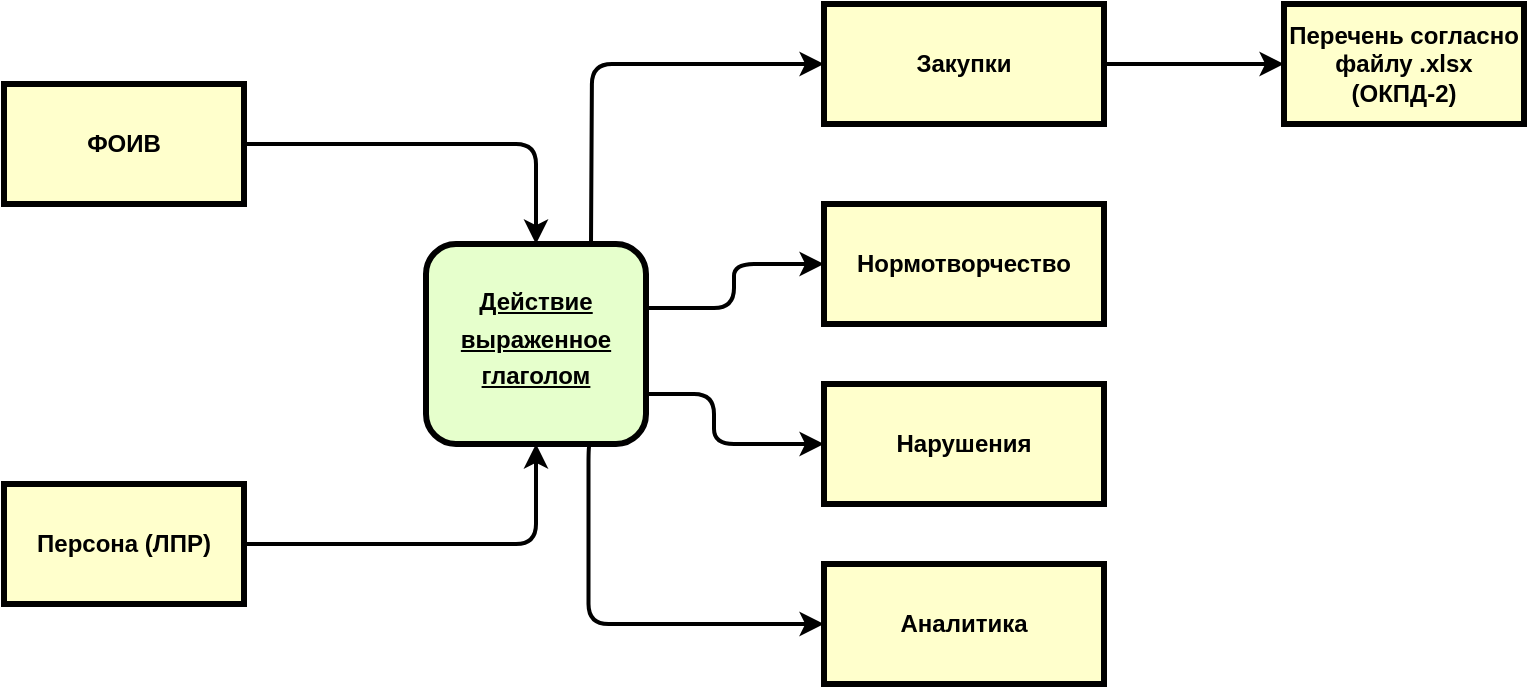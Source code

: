 <mxfile version="15.6.6" type="github">
  <diagram name="Page-1" id="c7558073-3199-34d8-9f00-42111426c3f3">
    <mxGraphModel dx="1182" dy="764" grid="1" gridSize="10" guides="1" tooltips="1" connect="1" arrows="1" fold="1" page="1" pageScale="1" pageWidth="826" pageHeight="1169" background="none" math="0" shadow="0">
      <root>
        <mxCell id="0" />
        <mxCell id="1" parent="0" />
        <mxCell id="l-ijiBefoV0viMx9o1Fx-96" value="ФОИВ" style="whiteSpace=wrap;align=center;verticalAlign=middle;fontStyle=1;strokeWidth=3;fillColor=#FFFFCC;strokeColor=default;fontColor=default;" vertex="1" parent="1">
          <mxGeometry x="33" y="90" width="120" height="60" as="geometry" />
        </mxCell>
        <mxCell id="l-ijiBefoV0viMx9o1Fx-97" value="Персона (ЛПР)" style="whiteSpace=wrap;align=center;verticalAlign=middle;fontStyle=1;strokeWidth=3;fillColor=#FFFFCC;strokeColor=default;fontColor=default;" vertex="1" parent="1">
          <mxGeometry x="33" y="290" width="120" height="60" as="geometry" />
        </mxCell>
        <mxCell id="l-ijiBefoV0viMx9o1Fx-98" value="&lt;p style=&quot;margin: 0px ; margin-top: 4px ; text-align: center ; text-decoration: underline&quot;&gt;&lt;br&gt;&lt;/p&gt;&lt;p style=&quot;margin: 0px ; margin-top: 4px ; text-align: center ; text-decoration: underline&quot;&gt;Действие&lt;/p&gt;&lt;p style=&quot;margin: 0px ; margin-top: 4px ; text-align: center ; text-decoration: underline&quot;&gt;выраженное&lt;/p&gt;&lt;p style=&quot;margin: 0px ; margin-top: 4px ; text-align: center ; text-decoration: underline&quot;&gt;глаголом&lt;/p&gt;&lt;p style=&quot;margin: 0px ; margin-top: 4px ; text-align: center ; text-decoration: underline&quot;&gt;&lt;br&gt;&lt;/p&gt;" style="verticalAlign=middle;align=center;overflow=fill;fontSize=12;fontFamily=Helvetica;html=1;rounded=1;fontStyle=1;strokeWidth=3;fillColor=#E6FFCC;strokeColor=default;fontColor=default;" vertex="1" parent="1">
          <mxGeometry x="244" y="170" width="110" height="100" as="geometry" />
        </mxCell>
        <mxCell id="l-ijiBefoV0viMx9o1Fx-113" value="" style="edgeStyle=orthogonalEdgeStyle;rounded=1;orthogonalLoop=1;jettySize=auto;html=1;labelBackgroundColor=default;fontColor=default;strokeColor=default;strokeWidth=2;" edge="1" parent="1" source="l-ijiBefoV0viMx9o1Fx-99" target="l-ijiBefoV0viMx9o1Fx-112">
          <mxGeometry relative="1" as="geometry" />
        </mxCell>
        <mxCell id="l-ijiBefoV0viMx9o1Fx-99" value="Закупки" style="whiteSpace=wrap;align=center;verticalAlign=middle;fontStyle=1;strokeWidth=3;fillColor=#FFFFCC;strokeColor=default;fontColor=default;" vertex="1" parent="1">
          <mxGeometry x="443" y="50" width="140" height="60" as="geometry" />
        </mxCell>
        <mxCell id="l-ijiBefoV0viMx9o1Fx-100" value="Нормотворчество" style="whiteSpace=wrap;align=center;verticalAlign=middle;fontStyle=1;strokeWidth=3;fillColor=#FFFFCC;strokeColor=default;fontColor=default;" vertex="1" parent="1">
          <mxGeometry x="443" y="150" width="140" height="60" as="geometry" />
        </mxCell>
        <mxCell id="l-ijiBefoV0viMx9o1Fx-101" value="Аналитика" style="whiteSpace=wrap;align=center;verticalAlign=middle;fontStyle=1;strokeWidth=3;fillColor=#FFFFCC;strokeColor=default;fontColor=default;" vertex="1" parent="1">
          <mxGeometry x="443" y="330" width="140" height="60" as="geometry" />
        </mxCell>
        <mxCell id="l-ijiBefoV0viMx9o1Fx-102" value="Нарушения" style="whiteSpace=wrap;align=center;verticalAlign=middle;fontStyle=1;strokeWidth=3;fillColor=#FFFFCC;strokeColor=default;fontColor=default;" vertex="1" parent="1">
          <mxGeometry x="443" y="240" width="140" height="60" as="geometry" />
        </mxCell>
        <mxCell id="l-ijiBefoV0viMx9o1Fx-103" value="" style="edgeStyle=elbowEdgeStyle;elbow=horizontal;strokeColor=default;strokeWidth=2;labelBackgroundColor=default;fontColor=default;exitX=1;exitY=0.5;exitDx=0;exitDy=0;entryX=0.5;entryY=0;entryDx=0;entryDy=0;" edge="1" parent="1" source="l-ijiBefoV0viMx9o1Fx-96" target="l-ijiBefoV0viMx9o1Fx-98">
          <mxGeometry width="100" height="100" relative="1" as="geometry">
            <mxPoint x="229.5" y="40" as="sourcePoint" />
            <mxPoint x="339" y="120" as="targetPoint" />
            <Array as="points">
              <mxPoint x="299" y="140" />
              <mxPoint x="248" y="90" />
              <mxPoint x="298" y="80" />
              <mxPoint x="229.5" y="70" />
            </Array>
          </mxGeometry>
        </mxCell>
        <mxCell id="l-ijiBefoV0viMx9o1Fx-104" value="" style="edgeStyle=elbowEdgeStyle;elbow=horizontal;strokeColor=default;strokeWidth=2;labelBackgroundColor=default;fontColor=default;exitX=1;exitY=0.5;exitDx=0;exitDy=0;entryX=0.5;entryY=1;entryDx=0;entryDy=0;" edge="1" parent="1" source="l-ijiBefoV0viMx9o1Fx-97" target="l-ijiBefoV0viMx9o1Fx-98">
          <mxGeometry width="100" height="100" relative="1" as="geometry">
            <mxPoint x="168" y="320" as="sourcePoint" />
            <mxPoint x="314" y="370" as="targetPoint" />
            <Array as="points">
              <mxPoint x="299" y="300" />
              <mxPoint x="263" y="290" />
              <mxPoint x="313" y="280" />
              <mxPoint x="244.5" y="270" />
            </Array>
          </mxGeometry>
        </mxCell>
        <mxCell id="l-ijiBefoV0viMx9o1Fx-106" value="" style="edgeStyle=elbowEdgeStyle;elbow=horizontal;strokeColor=default;strokeWidth=2;labelBackgroundColor=default;fontColor=default;exitX=0.75;exitY=0;exitDx=0;exitDy=0;entryX=0;entryY=0.5;entryDx=0;entryDy=0;" edge="1" parent="1" source="l-ijiBefoV0viMx9o1Fx-98" target="l-ijiBefoV0viMx9o1Fx-99">
          <mxGeometry width="100" height="100" relative="1" as="geometry">
            <mxPoint x="256.5" y="55" as="sourcePoint" />
            <mxPoint x="402.5" y="105" as="targetPoint" />
            <Array as="points">
              <mxPoint x="327" y="110" />
              <mxPoint x="351.5" y="25" />
              <mxPoint x="401.5" y="15" />
              <mxPoint x="333" y="5" />
            </Array>
          </mxGeometry>
        </mxCell>
        <mxCell id="l-ijiBefoV0viMx9o1Fx-107" value="" style="edgeStyle=elbowEdgeStyle;elbow=horizontal;strokeColor=default;strokeWidth=2;labelBackgroundColor=default;fontColor=default;exitX=0.75;exitY=1;exitDx=0;exitDy=0;entryX=0;entryY=0.5;entryDx=0;entryDy=0;" edge="1" parent="1" source="l-ijiBefoV0viMx9o1Fx-98" target="l-ijiBefoV0viMx9o1Fx-101">
          <mxGeometry width="100" height="100" relative="1" as="geometry">
            <mxPoint x="324.75" y="450" as="sourcePoint" />
            <mxPoint x="418" y="360" as="targetPoint" />
            <Array as="points">
              <mxPoint x="325.25" y="390" />
              <mxPoint x="349.75" y="305" />
              <mxPoint x="399.75" y="295" />
              <mxPoint x="331.25" y="285" />
            </Array>
          </mxGeometry>
        </mxCell>
        <mxCell id="l-ijiBefoV0viMx9o1Fx-108" value="" style="edgeStyle=elbowEdgeStyle;elbow=horizontal;strokeColor=default;strokeWidth=2;labelBackgroundColor=default;fontColor=default;exitX=1;exitY=0.32;exitDx=0;exitDy=0;entryX=0;entryY=0.5;entryDx=0;entryDy=0;exitPerimeter=0;" edge="1" parent="1" source="l-ijiBefoV0viMx9o1Fx-98" target="l-ijiBefoV0viMx9o1Fx-100">
          <mxGeometry width="100" height="100" relative="1" as="geometry">
            <mxPoint x="300.75" y="390" as="sourcePoint" />
            <mxPoint x="417.25" y="300" as="targetPoint" />
            <Array as="points">
              <mxPoint x="398" y="190" />
              <mxPoint x="325.75" y="245" />
              <mxPoint x="375.75" y="235" />
              <mxPoint x="307.25" y="225" />
            </Array>
          </mxGeometry>
        </mxCell>
        <mxCell id="l-ijiBefoV0viMx9o1Fx-109" value="" style="edgeStyle=elbowEdgeStyle;elbow=horizontal;strokeColor=default;strokeWidth=2;labelBackgroundColor=default;fontColor=default;exitX=1;exitY=0.75;exitDx=0;exitDy=0;entryX=0;entryY=0.5;entryDx=0;entryDy=0;" edge="1" parent="1" source="l-ijiBefoV0viMx9o1Fx-98" target="l-ijiBefoV0viMx9o1Fx-102">
          <mxGeometry width="100" height="100" relative="1" as="geometry">
            <mxPoint x="354" y="292" as="sourcePoint" />
            <mxPoint x="443" y="270" as="targetPoint" />
            <Array as="points">
              <mxPoint x="388" y="260" />
              <mxPoint x="325.75" y="335" />
              <mxPoint x="375.75" y="325" />
              <mxPoint x="307.25" y="315" />
            </Array>
          </mxGeometry>
        </mxCell>
        <mxCell id="l-ijiBefoV0viMx9o1Fx-112" value="Перечень согласно&lt;br&gt;файлу .xlsx (ОКПД-2)" style="whiteSpace=wrap;html=1;fontStyle=1;strokeWidth=3;fillColor=#FFFFCC;strokeColor=default;fontColor=default;" vertex="1" parent="1">
          <mxGeometry x="673" y="50" width="120" height="60" as="geometry" />
        </mxCell>
      </root>
    </mxGraphModel>
  </diagram>
</mxfile>
